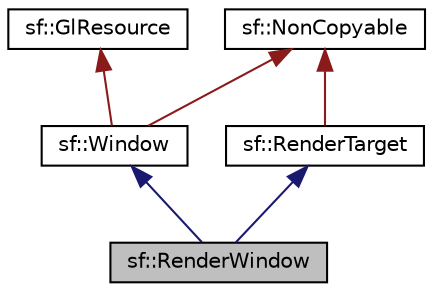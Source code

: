 digraph "sf::RenderWindow"
{
  edge [fontname="Helvetica",fontsize="10",labelfontname="Helvetica",labelfontsize="10"];
  node [fontname="Helvetica",fontsize="10",shape=record];
  Node0 [label="sf::RenderWindow",height=0.2,width=0.4,color="black", fillcolor="grey75", style="filled", fontcolor="black"];
  Node1 -> Node0 [dir="back",color="midnightblue",fontsize="10",style="solid",fontname="Helvetica"];
  Node1 [label="sf::Window",height=0.2,width=0.4,color="black", fillcolor="white", style="filled",URL="$classsf_1_1_window.html",tooltip="Window that serves as a target for OpenGL rendering. "];
  Node2 -> Node1 [dir="back",color="firebrick4",fontsize="10",style="solid",fontname="Helvetica"];
  Node2 [label="sf::GlResource",height=0.2,width=0.4,color="black", fillcolor="white", style="filled",URL="$classsf_1_1_gl_resource.html",tooltip="Base class for classes that require an OpenGL context. "];
  Node3 -> Node1 [dir="back",color="firebrick4",fontsize="10",style="solid",fontname="Helvetica"];
  Node3 [label="sf::NonCopyable",height=0.2,width=0.4,color="black", fillcolor="white", style="filled",URL="$classsf_1_1_non_copyable.html",tooltip="Utility class that makes any derived class non-copyable. "];
  Node4 -> Node0 [dir="back",color="midnightblue",fontsize="10",style="solid",fontname="Helvetica"];
  Node4 [label="sf::RenderTarget",height=0.2,width=0.4,color="black", fillcolor="white", style="filled",URL="$classsf_1_1_render_target.html",tooltip="Base class for all render targets (window, texture, ...) "];
  Node3 -> Node4 [dir="back",color="firebrick4",fontsize="10",style="solid",fontname="Helvetica"];
}
